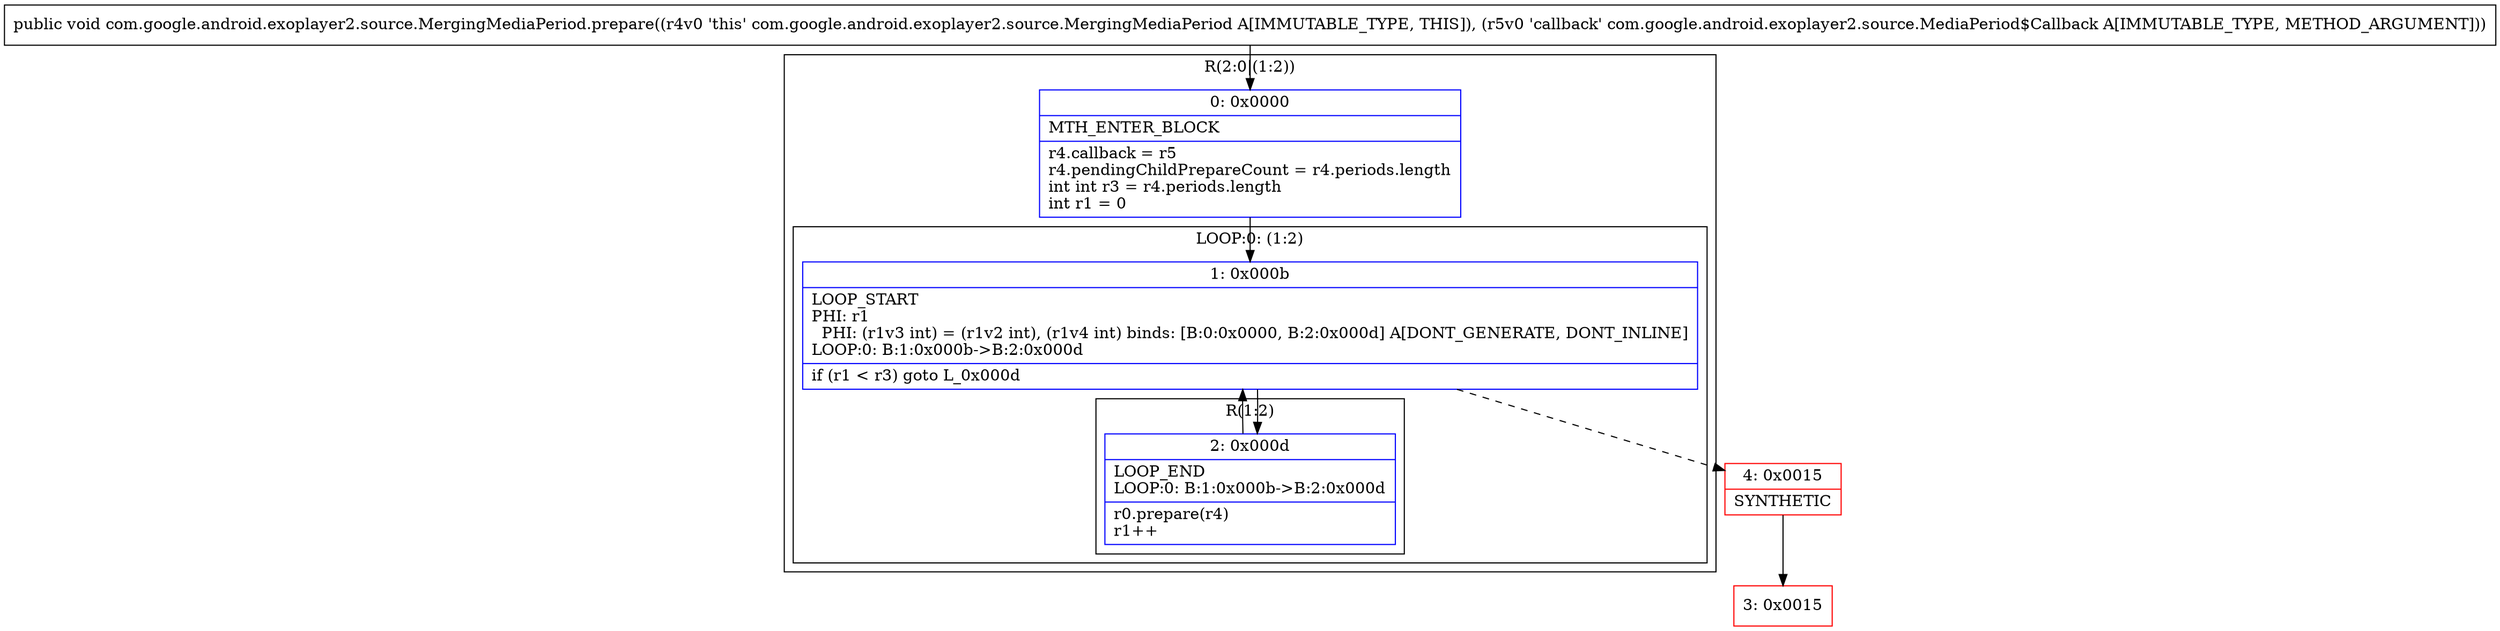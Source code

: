 digraph "CFG forcom.google.android.exoplayer2.source.MergingMediaPeriod.prepare(Lcom\/google\/android\/exoplayer2\/source\/MediaPeriod$Callback;)V" {
subgraph cluster_Region_1831181328 {
label = "R(2:0|(1:2))";
node [shape=record,color=blue];
Node_0 [shape=record,label="{0\:\ 0x0000|MTH_ENTER_BLOCK\l|r4.callback = r5\lr4.pendingChildPrepareCount = r4.periods.length\lint int r3 = r4.periods.length\lint r1 = 0\l}"];
subgraph cluster_LoopRegion_763162785 {
label = "LOOP:0: (1:2)";
node [shape=record,color=blue];
Node_1 [shape=record,label="{1\:\ 0x000b|LOOP_START\lPHI: r1 \l  PHI: (r1v3 int) = (r1v2 int), (r1v4 int) binds: [B:0:0x0000, B:2:0x000d] A[DONT_GENERATE, DONT_INLINE]\lLOOP:0: B:1:0x000b\-\>B:2:0x000d\l|if (r1 \< r3) goto L_0x000d\l}"];
subgraph cluster_Region_430610325 {
label = "R(1:2)";
node [shape=record,color=blue];
Node_2 [shape=record,label="{2\:\ 0x000d|LOOP_END\lLOOP:0: B:1:0x000b\-\>B:2:0x000d\l|r0.prepare(r4)\lr1++\l}"];
}
}
}
Node_3 [shape=record,color=red,label="{3\:\ 0x0015}"];
Node_4 [shape=record,color=red,label="{4\:\ 0x0015|SYNTHETIC\l}"];
MethodNode[shape=record,label="{public void com.google.android.exoplayer2.source.MergingMediaPeriod.prepare((r4v0 'this' com.google.android.exoplayer2.source.MergingMediaPeriod A[IMMUTABLE_TYPE, THIS]), (r5v0 'callback' com.google.android.exoplayer2.source.MediaPeriod$Callback A[IMMUTABLE_TYPE, METHOD_ARGUMENT])) }"];
MethodNode -> Node_0;
Node_0 -> Node_1;
Node_1 -> Node_2;
Node_1 -> Node_4[style=dashed];
Node_2 -> Node_1;
Node_4 -> Node_3;
}

